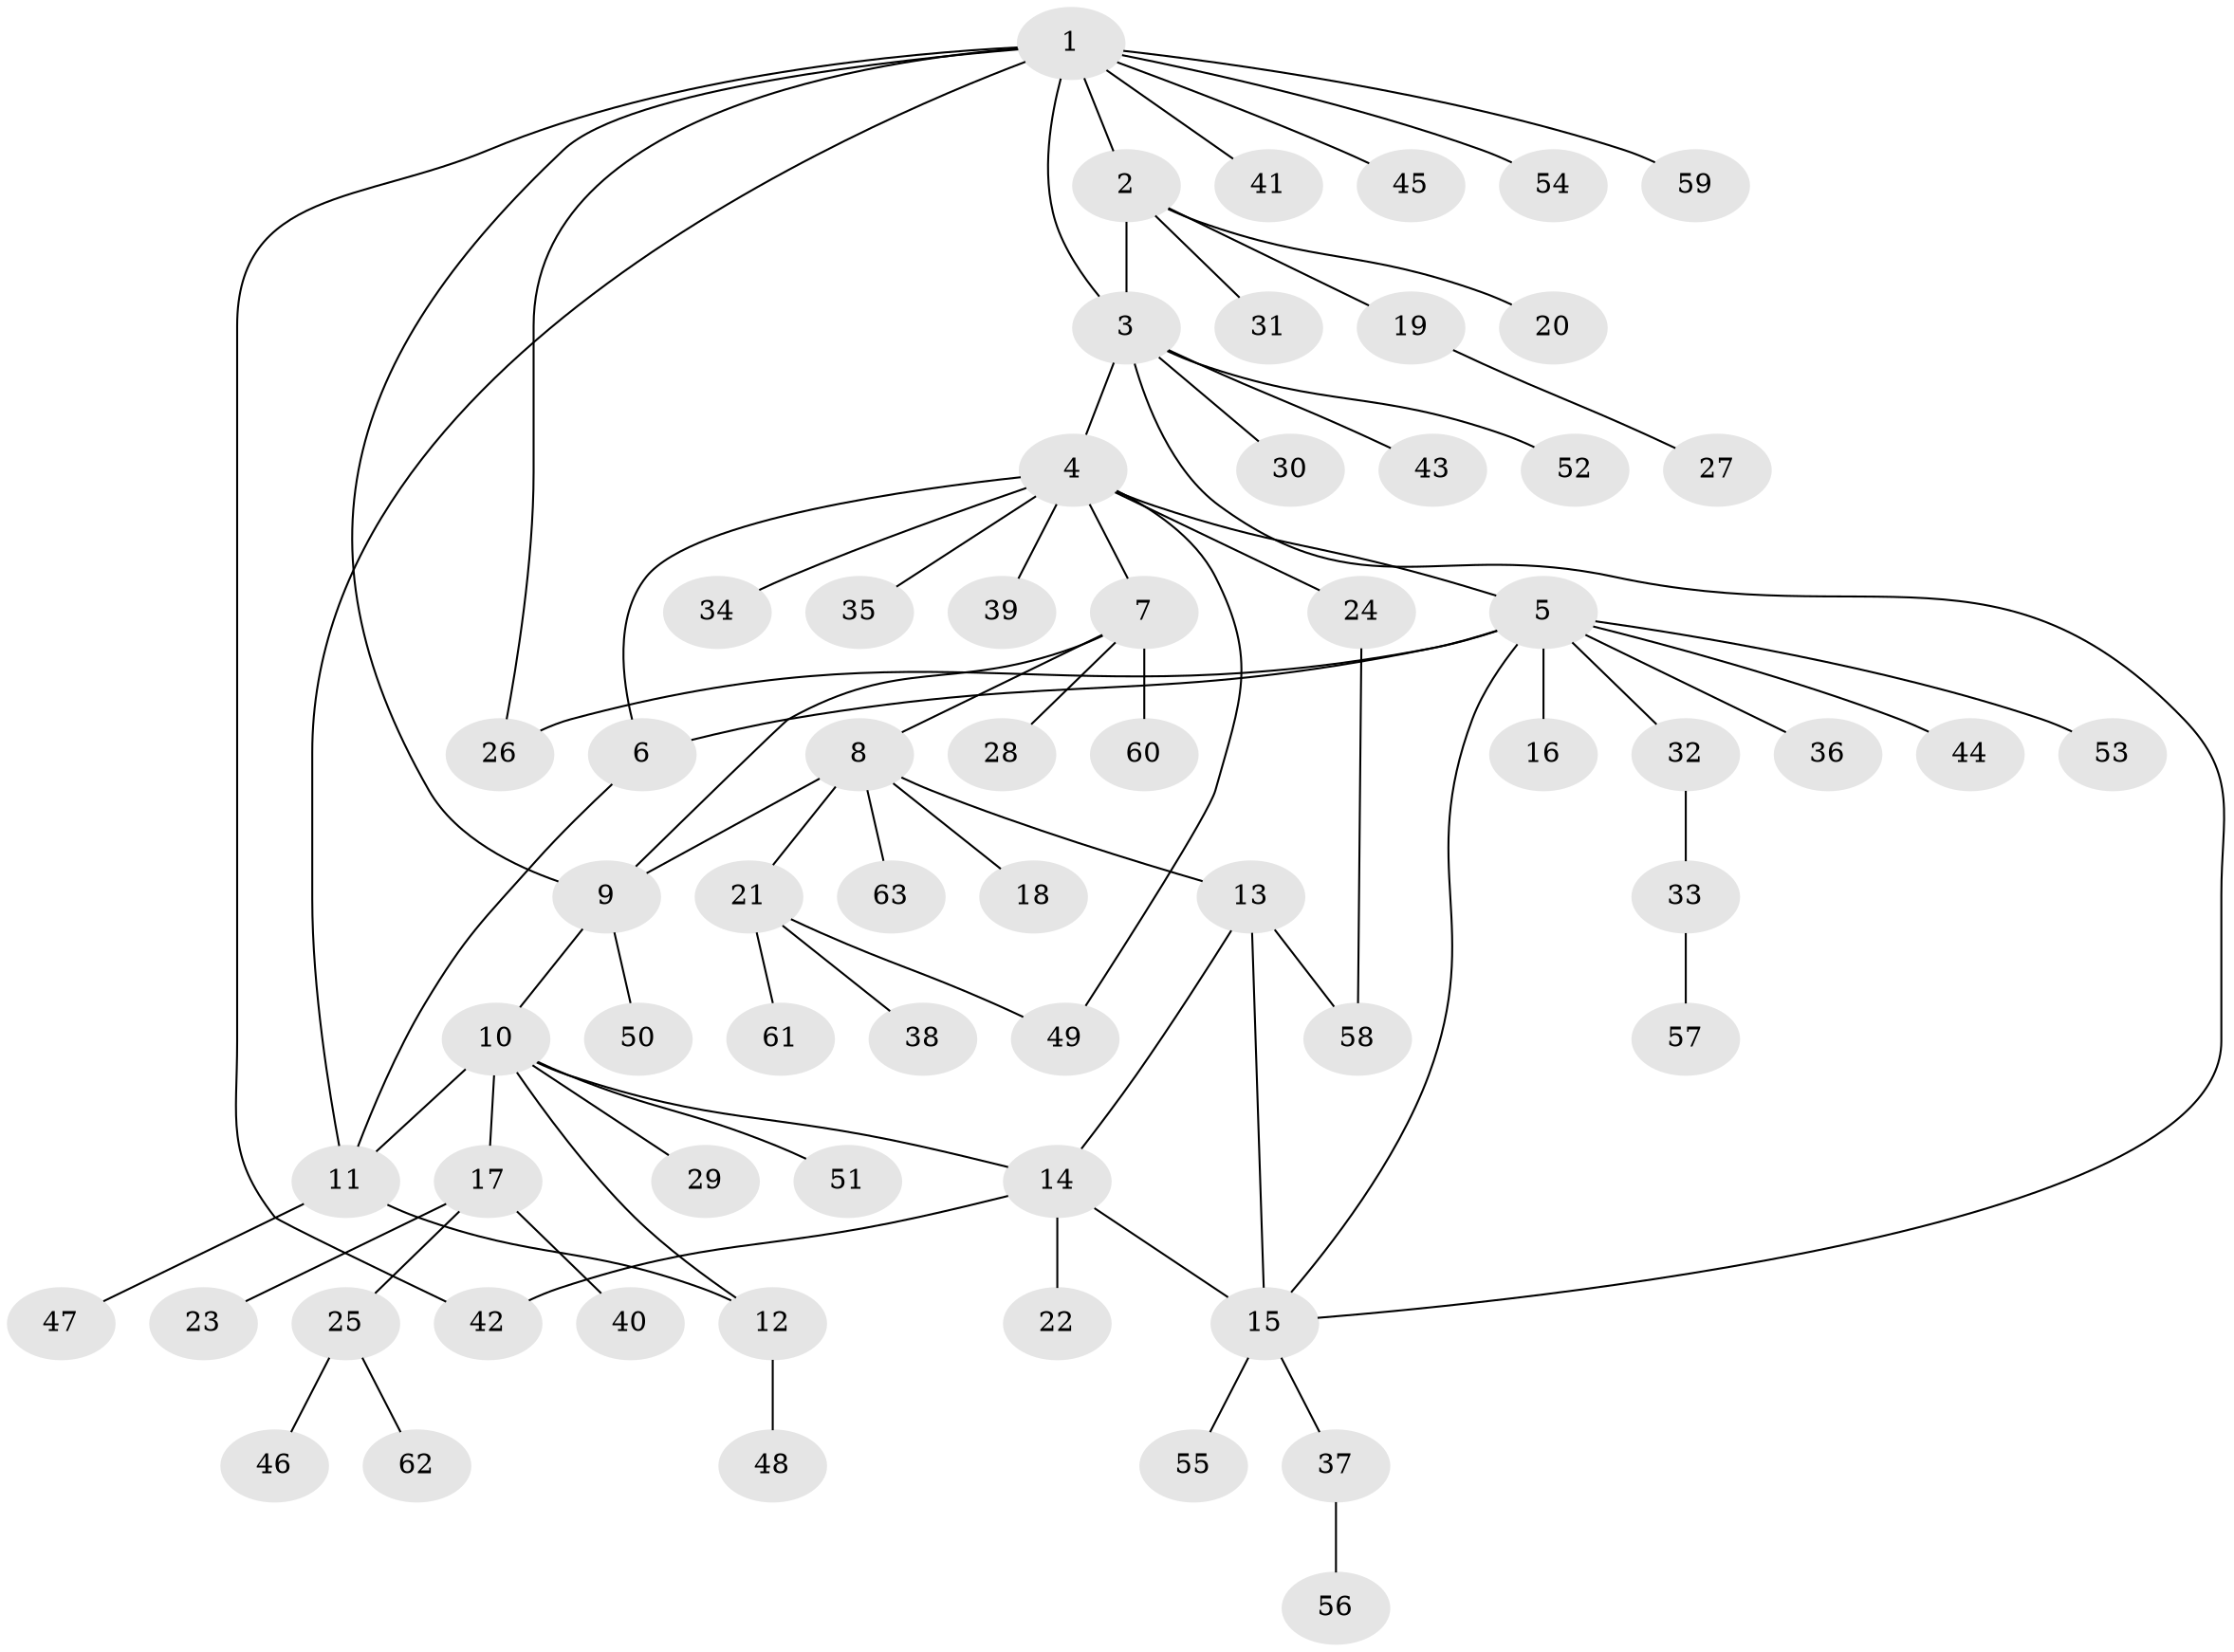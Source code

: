 // Generated by graph-tools (version 1.1) at 2025/16/03/09/25 04:16:04]
// undirected, 63 vertices, 77 edges
graph export_dot {
graph [start="1"]
  node [color=gray90,style=filled];
  1;
  2;
  3;
  4;
  5;
  6;
  7;
  8;
  9;
  10;
  11;
  12;
  13;
  14;
  15;
  16;
  17;
  18;
  19;
  20;
  21;
  22;
  23;
  24;
  25;
  26;
  27;
  28;
  29;
  30;
  31;
  32;
  33;
  34;
  35;
  36;
  37;
  38;
  39;
  40;
  41;
  42;
  43;
  44;
  45;
  46;
  47;
  48;
  49;
  50;
  51;
  52;
  53;
  54;
  55;
  56;
  57;
  58;
  59;
  60;
  61;
  62;
  63;
  1 -- 2;
  1 -- 3;
  1 -- 9;
  1 -- 11;
  1 -- 26;
  1 -- 41;
  1 -- 42;
  1 -- 45;
  1 -- 54;
  1 -- 59;
  2 -- 3;
  2 -- 19;
  2 -- 20;
  2 -- 31;
  3 -- 4;
  3 -- 15;
  3 -- 30;
  3 -- 43;
  3 -- 52;
  4 -- 5;
  4 -- 6;
  4 -- 7;
  4 -- 24;
  4 -- 34;
  4 -- 35;
  4 -- 39;
  4 -- 49;
  5 -- 6;
  5 -- 15;
  5 -- 16;
  5 -- 26;
  5 -- 32;
  5 -- 36;
  5 -- 44;
  5 -- 53;
  6 -- 11;
  7 -- 8;
  7 -- 9;
  7 -- 28;
  7 -- 60;
  8 -- 9;
  8 -- 13;
  8 -- 18;
  8 -- 21;
  8 -- 63;
  9 -- 10;
  9 -- 50;
  10 -- 11;
  10 -- 12;
  10 -- 14;
  10 -- 17;
  10 -- 29;
  10 -- 51;
  11 -- 12;
  11 -- 47;
  12 -- 48;
  13 -- 14;
  13 -- 15;
  13 -- 58;
  14 -- 15;
  14 -- 22;
  14 -- 42;
  15 -- 37;
  15 -- 55;
  17 -- 23;
  17 -- 25;
  17 -- 40;
  19 -- 27;
  21 -- 38;
  21 -- 49;
  21 -- 61;
  24 -- 58;
  25 -- 46;
  25 -- 62;
  32 -- 33;
  33 -- 57;
  37 -- 56;
}
